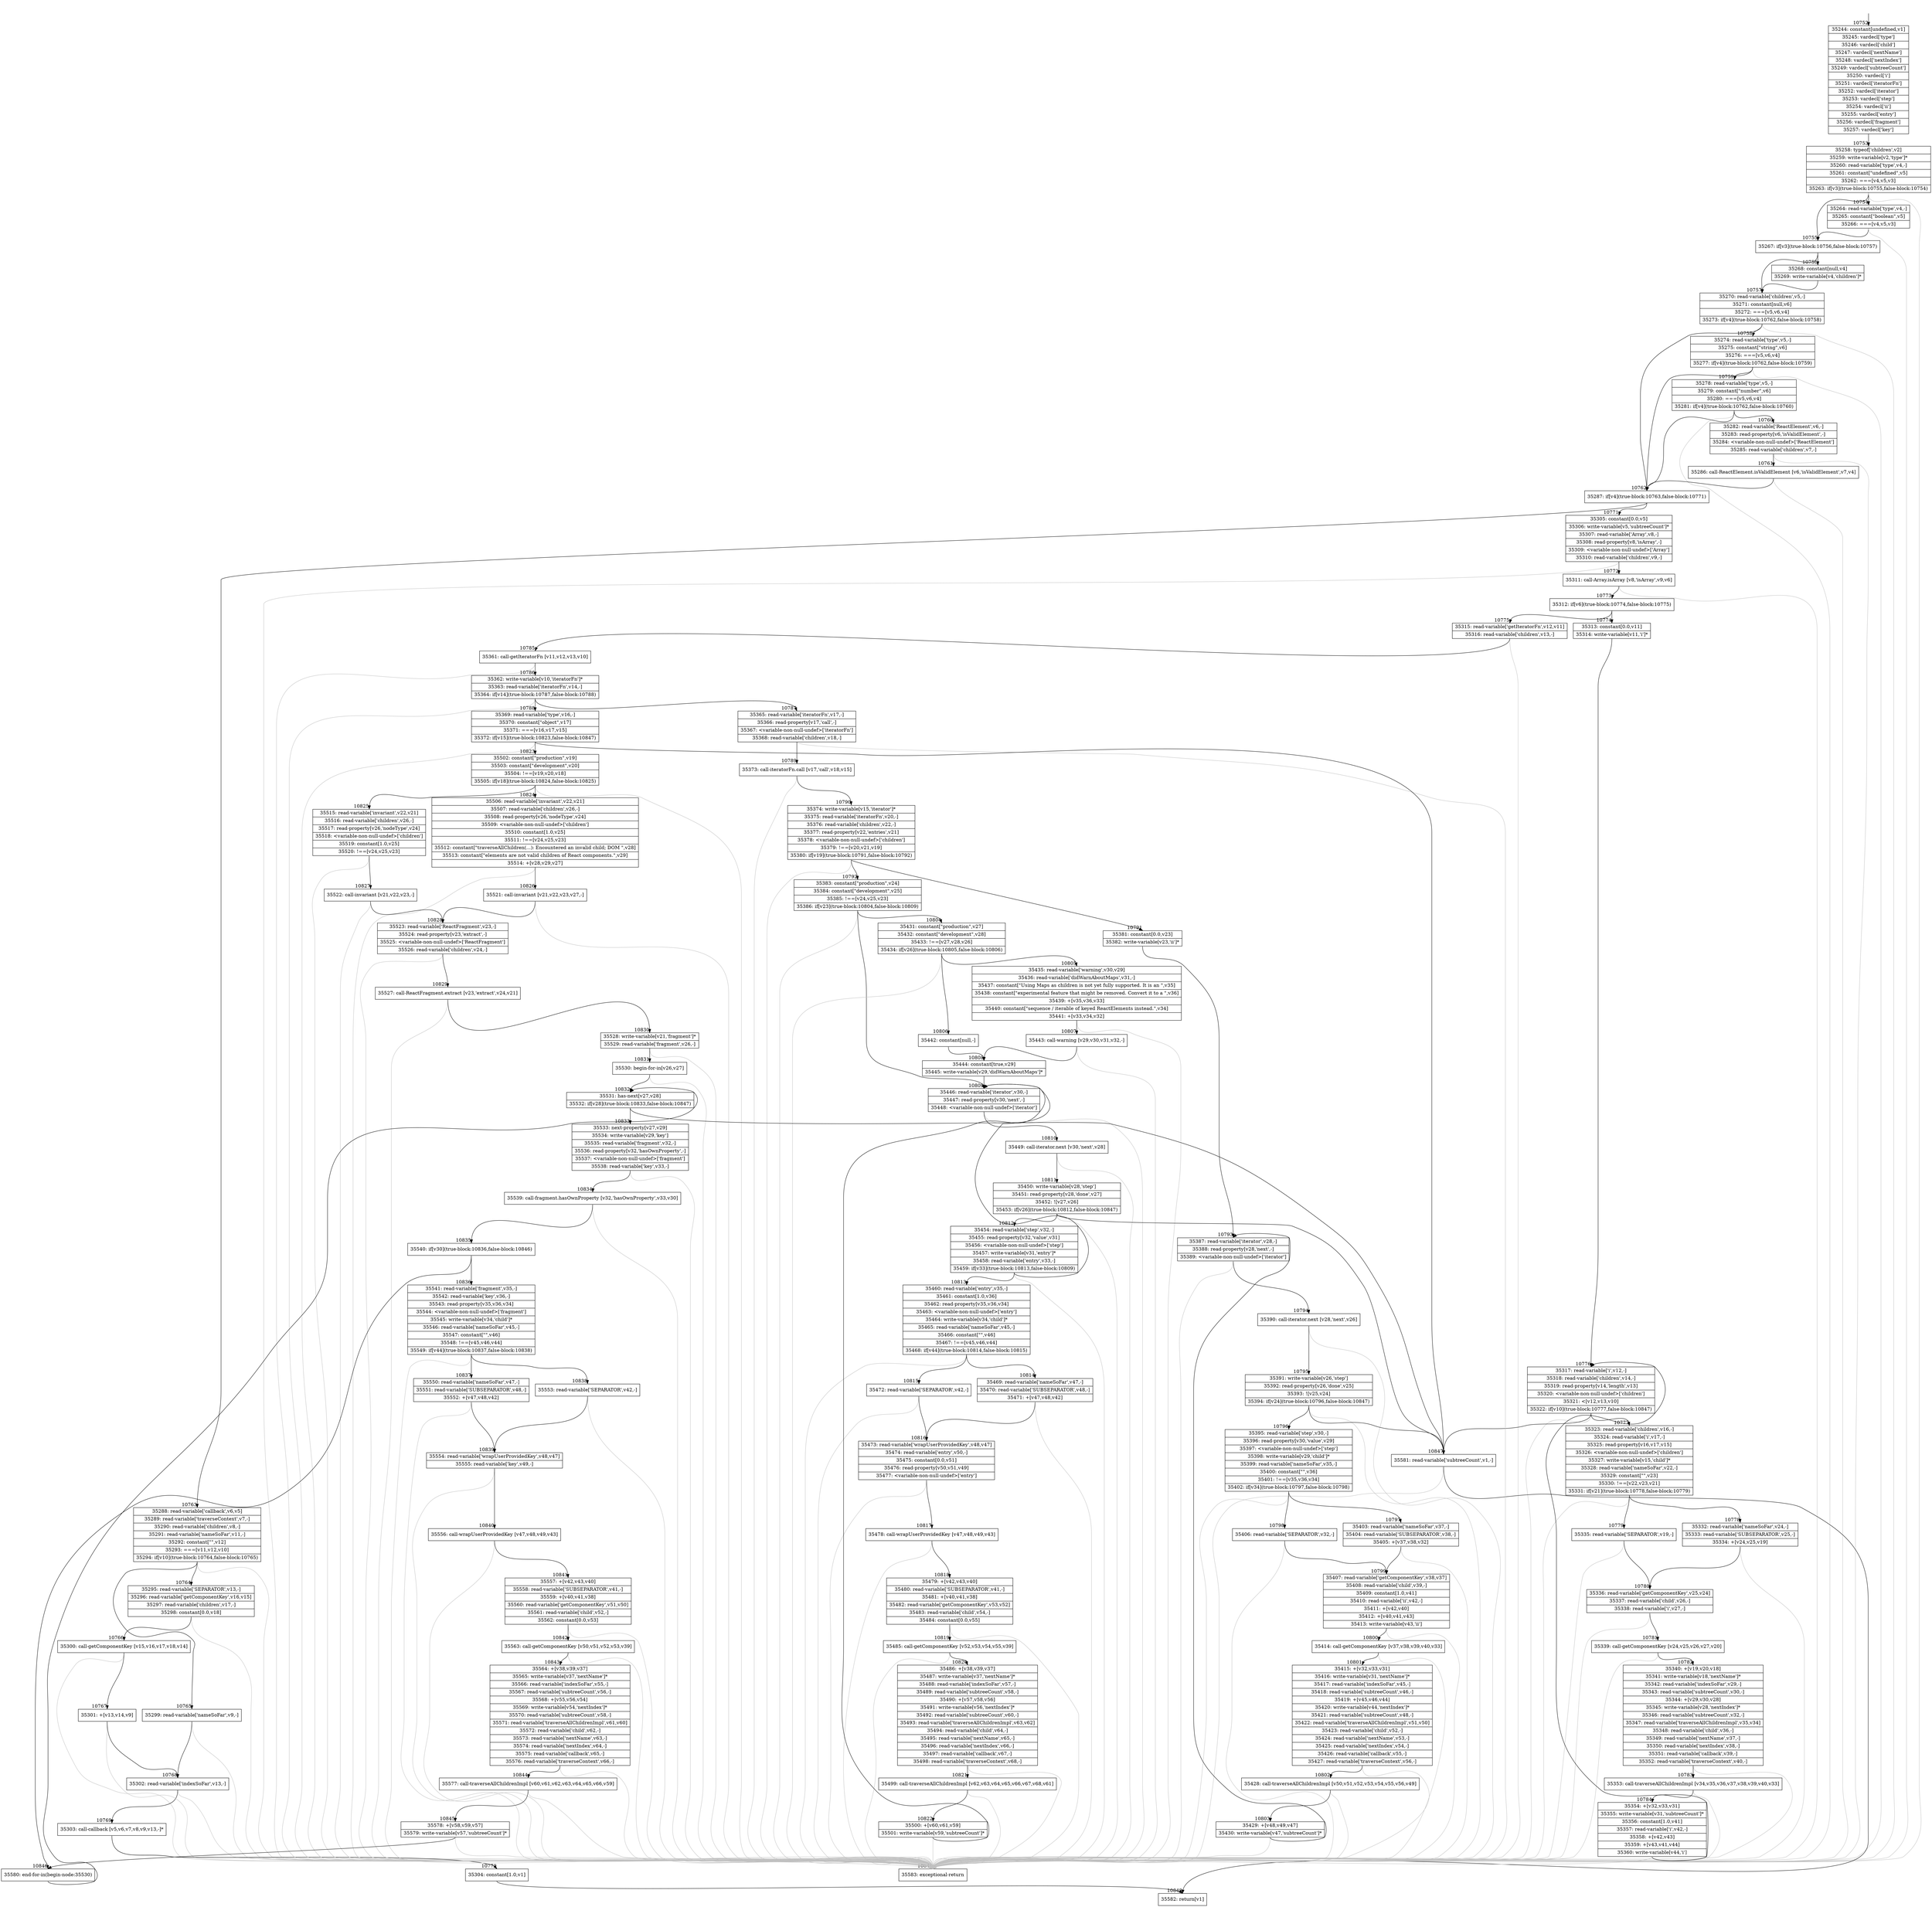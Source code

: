 digraph {
rankdir="TD"
BB_entry814[shape=none,label=""];
BB_entry814 -> BB10752 [tailport=s, headport=n, headlabel="    10752"]
BB10752 [shape=record label="{35244: constant[undefined,v1]|35245: vardecl['type']|35246: vardecl['child']|35247: vardecl['nextName']|35248: vardecl['nextIndex']|35249: vardecl['subtreeCount']|35250: vardecl['i']|35251: vardecl['iteratorFn']|35252: vardecl['iterator']|35253: vardecl['step']|35254: vardecl['ii']|35255: vardecl['entry']|35256: vardecl['fragment']|35257: vardecl['key']}" ] 
BB10752 -> BB10753 [tailport=s, headport=n, headlabel="      10753"]
BB10753 [shape=record label="{35258: typeof['children',v2]|35259: write-variable[v2,'type']*|35260: read-variable['type',v4,-]|35261: constant[\"undefined\",v5]|35262: ===[v4,v5,v3]|35263: if[v3](true-block:10755,false-block:10754)}" ] 
BB10753 -> BB10755 [tailport=s, headport=n, headlabel="      10755"]
BB10753 -> BB10754 [tailport=s, headport=n, headlabel="      10754"]
BB10753 -> BB10849 [tailport=s, headport=n, color=gray, headlabel="      10849"]
BB10754 [shape=record label="{35264: read-variable['type',v4,-]|35265: constant[\"boolean\",v5]|35266: ===[v4,v5,v3]}" ] 
BB10754 -> BB10755 [tailport=s, headport=n]
BB10754 -> BB10849 [tailport=s, headport=n, color=gray]
BB10755 [shape=record label="{35267: if[v3](true-block:10756,false-block:10757)}" ] 
BB10755 -> BB10756 [tailport=s, headport=n, headlabel="      10756"]
BB10755 -> BB10757 [tailport=s, headport=n, headlabel="      10757"]
BB10756 [shape=record label="{35268: constant[null,v4]|35269: write-variable[v4,'children']*}" ] 
BB10756 -> BB10757 [tailport=s, headport=n]
BB10757 [shape=record label="{35270: read-variable['children',v5,-]|35271: constant[null,v6]|35272: ===[v5,v6,v4]|35273: if[v4](true-block:10762,false-block:10758)}" ] 
BB10757 -> BB10762 [tailport=s, headport=n, headlabel="      10762"]
BB10757 -> BB10758 [tailport=s, headport=n, headlabel="      10758"]
BB10757 -> BB10849 [tailport=s, headport=n, color=gray]
BB10758 [shape=record label="{35274: read-variable['type',v5,-]|35275: constant[\"string\",v6]|35276: ===[v5,v6,v4]|35277: if[v4](true-block:10762,false-block:10759)}" ] 
BB10758 -> BB10762 [tailport=s, headport=n]
BB10758 -> BB10759 [tailport=s, headport=n, headlabel="      10759"]
BB10758 -> BB10849 [tailport=s, headport=n, color=gray]
BB10759 [shape=record label="{35278: read-variable['type',v5,-]|35279: constant[\"number\",v6]|35280: ===[v5,v6,v4]|35281: if[v4](true-block:10762,false-block:10760)}" ] 
BB10759 -> BB10762 [tailport=s, headport=n]
BB10759 -> BB10760 [tailport=s, headport=n, headlabel="      10760"]
BB10759 -> BB10849 [tailport=s, headport=n, color=gray]
BB10760 [shape=record label="{35282: read-variable['ReactElement',v6,-]|35283: read-property[v6,'isValidElement',-]|35284: \<variable-non-null-undef\>['ReactElement']|35285: read-variable['children',v7,-]}" ] 
BB10760 -> BB10761 [tailport=s, headport=n, headlabel="      10761"]
BB10760 -> BB10849 [tailport=s, headport=n, color=gray]
BB10761 [shape=record label="{35286: call-ReactElement.isValidElement [v6,'isValidElement',v7,v4]}" ] 
BB10761 -> BB10762 [tailport=s, headport=n]
BB10761 -> BB10849 [tailport=s, headport=n, color=gray]
BB10762 [shape=record label="{35287: if[v4](true-block:10763,false-block:10771)}" ] 
BB10762 -> BB10763 [tailport=s, headport=n, headlabel="      10763"]
BB10762 -> BB10771 [tailport=s, headport=n, headlabel="      10771"]
BB10763 [shape=record label="{35288: read-variable['callback',v6,v5]|35289: read-variable['traverseContext',v7,-]|35290: read-variable['children',v8,-]|35291: read-variable['nameSoFar',v11,-]|35292: constant[\"\",v12]|35293: ===[v11,v12,v10]|35294: if[v10](true-block:10764,false-block:10765)}" ] 
BB10763 -> BB10764 [tailport=s, headport=n, headlabel="      10764"]
BB10763 -> BB10765 [tailport=s, headport=n, headlabel="      10765"]
BB10763 -> BB10849 [tailport=s, headport=n, color=gray]
BB10764 [shape=record label="{35295: read-variable['SEPARATOR',v13,-]|35296: read-variable['getComponentKey',v16,v15]|35297: read-variable['children',v17,-]|35298: constant[0.0,v18]}" ] 
BB10764 -> BB10766 [tailport=s, headport=n, headlabel="      10766"]
BB10764 -> BB10849 [tailport=s, headport=n, color=gray]
BB10765 [shape=record label="{35299: read-variable['nameSoFar',v9,-]}" ] 
BB10765 -> BB10768 [tailport=s, headport=n, headlabel="      10768"]
BB10765 -> BB10849 [tailport=s, headport=n, color=gray]
BB10766 [shape=record label="{35300: call-getComponentKey [v15,v16,v17,v18,v14]}" ] 
BB10766 -> BB10767 [tailport=s, headport=n, headlabel="      10767"]
BB10766 -> BB10849 [tailport=s, headport=n, color=gray]
BB10767 [shape=record label="{35301: +[v13,v14,v9]}" ] 
BB10767 -> BB10768 [tailport=s, headport=n]
BB10767 -> BB10849 [tailport=s, headport=n, color=gray]
BB10768 [shape=record label="{35302: read-variable['indexSoFar',v13,-]}" ] 
BB10768 -> BB10769 [tailport=s, headport=n, headlabel="      10769"]
BB10768 -> BB10849 [tailport=s, headport=n, color=gray]
BB10769 [shape=record label="{35303: call-callback [v5,v6,v7,v8,v9,v13,-]*}" ] 
BB10769 -> BB10770 [tailport=s, headport=n, headlabel="      10770"]
BB10769 -> BB10849 [tailport=s, headport=n, color=gray]
BB10770 [shape=record label="{35304: constant[1.0,v1]}" ] 
BB10770 -> BB10848 [tailport=s, headport=n, headlabel="      10848"]
BB10771 [shape=record label="{35305: constant[0.0,v5]|35306: write-variable[v5,'subtreeCount']*|35307: read-variable['Array',v8,-]|35308: read-property[v8,'isArray',-]|35309: \<variable-non-null-undef\>['Array']|35310: read-variable['children',v9,-]}" ] 
BB10771 -> BB10772 [tailport=s, headport=n, headlabel="      10772"]
BB10771 -> BB10849 [tailport=s, headport=n, color=gray]
BB10772 [shape=record label="{35311: call-Array.isArray [v8,'isArray',v9,v6]}" ] 
BB10772 -> BB10773 [tailport=s, headport=n, headlabel="      10773"]
BB10772 -> BB10849 [tailport=s, headport=n, color=gray]
BB10773 [shape=record label="{35312: if[v6](true-block:10774,false-block:10775)}" ] 
BB10773 -> BB10774 [tailport=s, headport=n, headlabel="      10774"]
BB10773 -> BB10775 [tailport=s, headport=n, headlabel="      10775"]
BB10774 [shape=record label="{35313: constant[0.0,v11]|35314: write-variable[v11,'i']*}" ] 
BB10774 -> BB10776 [tailport=s, headport=n, headlabel="      10776"]
BB10775 [shape=record label="{35315: read-variable['getIteratorFn',v12,v11]|35316: read-variable['children',v13,-]}" ] 
BB10775 -> BB10785 [tailport=s, headport=n, headlabel="      10785"]
BB10775 -> BB10849 [tailport=s, headport=n, color=gray]
BB10776 [shape=record label="{35317: read-variable['i',v12,-]|35318: read-variable['children',v14,-]|35319: read-property[v14,'length',v13]|35320: \<variable-non-null-undef\>['children']|35321: \<[v12,v13,v10]|35322: if[v10](true-block:10777,false-block:10847)}" ] 
BB10776 -> BB10777 [tailport=s, headport=n, headlabel="      10777"]
BB10776 -> BB10847 [tailport=s, headport=n, headlabel="      10847"]
BB10776 -> BB10849 [tailport=s, headport=n, color=gray]
BB10777 [shape=record label="{35323: read-variable['children',v16,-]|35324: read-variable['i',v17,-]|35325: read-property[v16,v17,v15]|35326: \<variable-non-null-undef\>['children']|35327: write-variable[v15,'child']*|35328: read-variable['nameSoFar',v22,-]|35329: constant[\"\",v23]|35330: !==[v22,v23,v21]|35331: if[v21](true-block:10778,false-block:10779)}" ] 
BB10777 -> BB10778 [tailport=s, headport=n, headlabel="      10778"]
BB10777 -> BB10779 [tailport=s, headport=n, headlabel="      10779"]
BB10777 -> BB10849 [tailport=s, headport=n, color=gray]
BB10778 [shape=record label="{35332: read-variable['nameSoFar',v24,-]|35333: read-variable['SUBSEPARATOR',v25,-]|35334: +[v24,v25,v19]}" ] 
BB10778 -> BB10780 [tailport=s, headport=n, headlabel="      10780"]
BB10778 -> BB10849 [tailport=s, headport=n, color=gray]
BB10779 [shape=record label="{35335: read-variable['SEPARATOR',v19,-]}" ] 
BB10779 -> BB10780 [tailport=s, headport=n]
BB10779 -> BB10849 [tailport=s, headport=n, color=gray]
BB10780 [shape=record label="{35336: read-variable['getComponentKey',v25,v24]|35337: read-variable['child',v26,-]|35338: read-variable['i',v27,-]}" ] 
BB10780 -> BB10781 [tailport=s, headport=n, headlabel="      10781"]
BB10780 -> BB10849 [tailport=s, headport=n, color=gray]
BB10781 [shape=record label="{35339: call-getComponentKey [v24,v25,v26,v27,v20]}" ] 
BB10781 -> BB10782 [tailport=s, headport=n, headlabel="      10782"]
BB10781 -> BB10849 [tailport=s, headport=n, color=gray]
BB10782 [shape=record label="{35340: +[v19,v20,v18]|35341: write-variable[v18,'nextName']*|35342: read-variable['indexSoFar',v29,-]|35343: read-variable['subtreeCount',v30,-]|35344: +[v29,v30,v28]|35345: write-variable[v28,'nextIndex']*|35346: read-variable['subtreeCount',v32,-]|35347: read-variable['traverseAllChildrenImpl',v35,v34]|35348: read-variable['child',v36,-]|35349: read-variable['nextName',v37,-]|35350: read-variable['nextIndex',v38,-]|35351: read-variable['callback',v39,-]|35352: read-variable['traverseContext',v40,-]}" ] 
BB10782 -> BB10783 [tailport=s, headport=n, headlabel="      10783"]
BB10782 -> BB10849 [tailport=s, headport=n, color=gray]
BB10783 [shape=record label="{35353: call-traverseAllChildrenImpl [v34,v35,v36,v37,v38,v39,v40,v33]}" ] 
BB10783 -> BB10784 [tailport=s, headport=n, headlabel="      10784"]
BB10783 -> BB10849 [tailport=s, headport=n, color=gray]
BB10784 [shape=record label="{35354: +[v32,v33,v31]|35355: write-variable[v31,'subtreeCount']*|35356: constant[1.0,v41]|35357: read-variable['i',v42,-]|35358: +[v42,v43]|35359: +[v43,v41,v44]|35360: write-variable[v44,'i']}" ] 
BB10784 -> BB10776 [tailport=s, headport=n]
BB10784 -> BB10849 [tailport=s, headport=n, color=gray]
BB10785 [shape=record label="{35361: call-getIteratorFn [v11,v12,v13,v10]}" ] 
BB10785 -> BB10786 [tailport=s, headport=n, headlabel="      10786"]
BB10785 -> BB10849 [tailport=s, headport=n, color=gray]
BB10786 [shape=record label="{35362: write-variable[v10,'iteratorFn']*|35363: read-variable['iteratorFn',v14,-]|35364: if[v14](true-block:10787,false-block:10788)}" ] 
BB10786 -> BB10787 [tailport=s, headport=n, headlabel="      10787"]
BB10786 -> BB10788 [tailport=s, headport=n, headlabel="      10788"]
BB10786 -> BB10849 [tailport=s, headport=n, color=gray]
BB10787 [shape=record label="{35365: read-variable['iteratorFn',v17,-]|35366: read-property[v17,'call',-]|35367: \<variable-non-null-undef\>['iteratorFn']|35368: read-variable['children',v18,-]}" ] 
BB10787 -> BB10789 [tailport=s, headport=n, headlabel="      10789"]
BB10787 -> BB10849 [tailport=s, headport=n, color=gray]
BB10788 [shape=record label="{35369: read-variable['type',v16,-]|35370: constant[\"object\",v17]|35371: ===[v16,v17,v15]|35372: if[v15](true-block:10823,false-block:10847)}" ] 
BB10788 -> BB10823 [tailport=s, headport=n, headlabel="      10823"]
BB10788 -> BB10847 [tailport=s, headport=n]
BB10788 -> BB10849 [tailport=s, headport=n, color=gray]
BB10789 [shape=record label="{35373: call-iteratorFn.call [v17,'call',v18,v15]}" ] 
BB10789 -> BB10790 [tailport=s, headport=n, headlabel="      10790"]
BB10789 -> BB10849 [tailport=s, headport=n, color=gray]
BB10790 [shape=record label="{35374: write-variable[v15,'iterator']*|35375: read-variable['iteratorFn',v20,-]|35376: read-variable['children',v22,-]|35377: read-property[v22,'entries',v21]|35378: \<variable-non-null-undef\>['children']|35379: !==[v20,v21,v19]|35380: if[v19](true-block:10791,false-block:10792)}" ] 
BB10790 -> BB10791 [tailport=s, headport=n, headlabel="      10791"]
BB10790 -> BB10792 [tailport=s, headport=n, headlabel="      10792"]
BB10790 -> BB10849 [tailport=s, headport=n, color=gray]
BB10791 [shape=record label="{35381: constant[0.0,v23]|35382: write-variable[v23,'ii']*}" ] 
BB10791 -> BB10793 [tailport=s, headport=n, headlabel="      10793"]
BB10792 [shape=record label="{35383: constant[\"production\",v24]|35384: constant[\"development\",v25]|35385: !==[v24,v25,v23]|35386: if[v23](true-block:10804,false-block:10809)}" ] 
BB10792 -> BB10804 [tailport=s, headport=n, headlabel="      10804"]
BB10792 -> BB10809 [tailport=s, headport=n, headlabel="      10809"]
BB10792 -> BB10849 [tailport=s, headport=n, color=gray]
BB10793 [shape=record label="{35387: read-variable['iterator',v28,-]|35388: read-property[v28,'next',-]|35389: \<variable-non-null-undef\>['iterator']}" ] 
BB10793 -> BB10794 [tailport=s, headport=n, headlabel="      10794"]
BB10793 -> BB10849 [tailport=s, headport=n, color=gray]
BB10794 [shape=record label="{35390: call-iterator.next [v28,'next',v26]}" ] 
BB10794 -> BB10795 [tailport=s, headport=n, headlabel="      10795"]
BB10794 -> BB10849 [tailport=s, headport=n, color=gray]
BB10795 [shape=record label="{35391: write-variable[v26,'step']|35392: read-property[v26,'done',v25]|35393: ![v25,v24]|35394: if[v24](true-block:10796,false-block:10847)}" ] 
BB10795 -> BB10796 [tailport=s, headport=n, headlabel="      10796"]
BB10795 -> BB10847 [tailport=s, headport=n]
BB10795 -> BB10849 [tailport=s, headport=n, color=gray]
BB10796 [shape=record label="{35395: read-variable['step',v30,-]|35396: read-property[v30,'value',v29]|35397: \<variable-non-null-undef\>['step']|35398: write-variable[v29,'child']*|35399: read-variable['nameSoFar',v35,-]|35400: constant[\"\",v36]|35401: !==[v35,v36,v34]|35402: if[v34](true-block:10797,false-block:10798)}" ] 
BB10796 -> BB10797 [tailport=s, headport=n, headlabel="      10797"]
BB10796 -> BB10798 [tailport=s, headport=n, headlabel="      10798"]
BB10796 -> BB10849 [tailport=s, headport=n, color=gray]
BB10797 [shape=record label="{35403: read-variable['nameSoFar',v37,-]|35404: read-variable['SUBSEPARATOR',v38,-]|35405: +[v37,v38,v32]}" ] 
BB10797 -> BB10799 [tailport=s, headport=n, headlabel="      10799"]
BB10797 -> BB10849 [tailport=s, headport=n, color=gray]
BB10798 [shape=record label="{35406: read-variable['SEPARATOR',v32,-]}" ] 
BB10798 -> BB10799 [tailport=s, headport=n]
BB10798 -> BB10849 [tailport=s, headport=n, color=gray]
BB10799 [shape=record label="{35407: read-variable['getComponentKey',v38,v37]|35408: read-variable['child',v39,-]|35409: constant[1.0,v41]|35410: read-variable['ii',v42,-]|35411: +[v42,v40]|35412: +[v40,v41,v43]|35413: write-variable[v43,'ii']}" ] 
BB10799 -> BB10800 [tailport=s, headport=n, headlabel="      10800"]
BB10799 -> BB10849 [tailport=s, headport=n, color=gray]
BB10800 [shape=record label="{35414: call-getComponentKey [v37,v38,v39,v40,v33]}" ] 
BB10800 -> BB10801 [tailport=s, headport=n, headlabel="      10801"]
BB10800 -> BB10849 [tailport=s, headport=n, color=gray]
BB10801 [shape=record label="{35415: +[v32,v33,v31]|35416: write-variable[v31,'nextName']*|35417: read-variable['indexSoFar',v45,-]|35418: read-variable['subtreeCount',v46,-]|35419: +[v45,v46,v44]|35420: write-variable[v44,'nextIndex']*|35421: read-variable['subtreeCount',v48,-]|35422: read-variable['traverseAllChildrenImpl',v51,v50]|35423: read-variable['child',v52,-]|35424: read-variable['nextName',v53,-]|35425: read-variable['nextIndex',v54,-]|35426: read-variable['callback',v55,-]|35427: read-variable['traverseContext',v56,-]}" ] 
BB10801 -> BB10802 [tailport=s, headport=n, headlabel="      10802"]
BB10801 -> BB10849 [tailport=s, headport=n, color=gray]
BB10802 [shape=record label="{35428: call-traverseAllChildrenImpl [v50,v51,v52,v53,v54,v55,v56,v49]}" ] 
BB10802 -> BB10803 [tailport=s, headport=n, headlabel="      10803"]
BB10802 -> BB10849 [tailport=s, headport=n, color=gray]
BB10803 [shape=record label="{35429: +[v48,v49,v47]|35430: write-variable[v47,'subtreeCount']*}" ] 
BB10803 -> BB10793 [tailport=s, headport=n]
BB10803 -> BB10849 [tailport=s, headport=n, color=gray]
BB10804 [shape=record label="{35431: constant[\"production\",v27]|35432: constant[\"development\",v28]|35433: !==[v27,v28,v26]|35434: if[v26](true-block:10805,false-block:10806)}" ] 
BB10804 -> BB10805 [tailport=s, headport=n, headlabel="      10805"]
BB10804 -> BB10806 [tailport=s, headport=n, headlabel="      10806"]
BB10804 -> BB10849 [tailport=s, headport=n, color=gray]
BB10805 [shape=record label="{35435: read-variable['warning',v30,v29]|35436: read-variable['didWarnAboutMaps',v31,-]|35437: constant[\"Using Maps as children is not yet fully supported. It is an \",v35]|35438: constant[\"experimental feature that might be removed. Convert it to a \",v36]|35439: +[v35,v36,v33]|35440: constant[\"sequence / iterable of keyed ReactElements instead.\",v34]|35441: +[v33,v34,v32]}" ] 
BB10805 -> BB10807 [tailport=s, headport=n, headlabel="      10807"]
BB10805 -> BB10849 [tailport=s, headport=n, color=gray]
BB10806 [shape=record label="{35442: constant[null,-]}" ] 
BB10806 -> BB10808 [tailport=s, headport=n, headlabel="      10808"]
BB10807 [shape=record label="{35443: call-warning [v29,v30,v31,v32,-]}" ] 
BB10807 -> BB10808 [tailport=s, headport=n]
BB10807 -> BB10849 [tailport=s, headport=n, color=gray]
BB10808 [shape=record label="{35444: constant[true,v29]|35445: write-variable[v29,'didWarnAboutMaps']*}" ] 
BB10808 -> BB10809 [tailport=s, headport=n]
BB10809 [shape=record label="{35446: read-variable['iterator',v30,-]|35447: read-property[v30,'next',-]|35448: \<variable-non-null-undef\>['iterator']}" ] 
BB10809 -> BB10810 [tailport=s, headport=n, headlabel="      10810"]
BB10809 -> BB10849 [tailport=s, headport=n, color=gray]
BB10810 [shape=record label="{35449: call-iterator.next [v30,'next',v28]}" ] 
BB10810 -> BB10811 [tailport=s, headport=n, headlabel="      10811"]
BB10810 -> BB10849 [tailport=s, headport=n, color=gray]
BB10811 [shape=record label="{35450: write-variable[v28,'step']|35451: read-property[v28,'done',v27]|35452: ![v27,v26]|35453: if[v26](true-block:10812,false-block:10847)}" ] 
BB10811 -> BB10812 [tailport=s, headport=n, headlabel="      10812"]
BB10811 -> BB10847 [tailport=s, headport=n]
BB10811 -> BB10849 [tailport=s, headport=n, color=gray]
BB10812 [shape=record label="{35454: read-variable['step',v32,-]|35455: read-property[v32,'value',v31]|35456: \<variable-non-null-undef\>['step']|35457: write-variable[v31,'entry']*|35458: read-variable['entry',v33,-]|35459: if[v33](true-block:10813,false-block:10809)}" ] 
BB10812 -> BB10813 [tailport=s, headport=n, headlabel="      10813"]
BB10812 -> BB10809 [tailport=s, headport=n]
BB10812 -> BB10849 [tailport=s, headport=n, color=gray]
BB10813 [shape=record label="{35460: read-variable['entry',v35,-]|35461: constant[1.0,v36]|35462: read-property[v35,v36,v34]|35463: \<variable-non-null-undef\>['entry']|35464: write-variable[v34,'child']*|35465: read-variable['nameSoFar',v45,-]|35466: constant[\"\",v46]|35467: !==[v45,v46,v44]|35468: if[v44](true-block:10814,false-block:10815)}" ] 
BB10813 -> BB10814 [tailport=s, headport=n, headlabel="      10814"]
BB10813 -> BB10815 [tailport=s, headport=n, headlabel="      10815"]
BB10813 -> BB10849 [tailport=s, headport=n, color=gray]
BB10814 [shape=record label="{35469: read-variable['nameSoFar',v47,-]|35470: read-variable['SUBSEPARATOR',v48,-]|35471: +[v47,v48,v42]}" ] 
BB10814 -> BB10816 [tailport=s, headport=n, headlabel="      10816"]
BB10814 -> BB10849 [tailport=s, headport=n, color=gray]
BB10815 [shape=record label="{35472: read-variable['SEPARATOR',v42,-]}" ] 
BB10815 -> BB10816 [tailport=s, headport=n]
BB10815 -> BB10849 [tailport=s, headport=n, color=gray]
BB10816 [shape=record label="{35473: read-variable['wrapUserProvidedKey',v48,v47]|35474: read-variable['entry',v50,-]|35475: constant[0.0,v51]|35476: read-property[v50,v51,v49]|35477: \<variable-non-null-undef\>['entry']}" ] 
BB10816 -> BB10817 [tailport=s, headport=n, headlabel="      10817"]
BB10816 -> BB10849 [tailport=s, headport=n, color=gray]
BB10817 [shape=record label="{35478: call-wrapUserProvidedKey [v47,v48,v49,v43]}" ] 
BB10817 -> BB10818 [tailport=s, headport=n, headlabel="      10818"]
BB10817 -> BB10849 [tailport=s, headport=n, color=gray]
BB10818 [shape=record label="{35479: +[v42,v43,v40]|35480: read-variable['SUBSEPARATOR',v41,-]|35481: +[v40,v41,v38]|35482: read-variable['getComponentKey',v53,v52]|35483: read-variable['child',v54,-]|35484: constant[0.0,v55]}" ] 
BB10818 -> BB10819 [tailport=s, headport=n, headlabel="      10819"]
BB10818 -> BB10849 [tailport=s, headport=n, color=gray]
BB10819 [shape=record label="{35485: call-getComponentKey [v52,v53,v54,v55,v39]}" ] 
BB10819 -> BB10820 [tailport=s, headport=n, headlabel="      10820"]
BB10819 -> BB10849 [tailport=s, headport=n, color=gray]
BB10820 [shape=record label="{35486: +[v38,v39,v37]|35487: write-variable[v37,'nextName']*|35488: read-variable['indexSoFar',v57,-]|35489: read-variable['subtreeCount',v58,-]|35490: +[v57,v58,v56]|35491: write-variable[v56,'nextIndex']*|35492: read-variable['subtreeCount',v60,-]|35493: read-variable['traverseAllChildrenImpl',v63,v62]|35494: read-variable['child',v64,-]|35495: read-variable['nextName',v65,-]|35496: read-variable['nextIndex',v66,-]|35497: read-variable['callback',v67,-]|35498: read-variable['traverseContext',v68,-]}" ] 
BB10820 -> BB10821 [tailport=s, headport=n, headlabel="      10821"]
BB10820 -> BB10849 [tailport=s, headport=n, color=gray]
BB10821 [shape=record label="{35499: call-traverseAllChildrenImpl [v62,v63,v64,v65,v66,v67,v68,v61]}" ] 
BB10821 -> BB10822 [tailport=s, headport=n, headlabel="      10822"]
BB10821 -> BB10849 [tailport=s, headport=n, color=gray]
BB10822 [shape=record label="{35500: +[v60,v61,v59]|35501: write-variable[v59,'subtreeCount']*}" ] 
BB10822 -> BB10809 [tailport=s, headport=n]
BB10822 -> BB10849 [tailport=s, headport=n, color=gray]
BB10823 [shape=record label="{35502: constant[\"production\",v19]|35503: constant[\"development\",v20]|35504: !==[v19,v20,v18]|35505: if[v18](true-block:10824,false-block:10825)}" ] 
BB10823 -> BB10824 [tailport=s, headport=n, headlabel="      10824"]
BB10823 -> BB10825 [tailport=s, headport=n, headlabel="      10825"]
BB10823 -> BB10849 [tailport=s, headport=n, color=gray]
BB10824 [shape=record label="{35506: read-variable['invariant',v22,v21]|35507: read-variable['children',v26,-]|35508: read-property[v26,'nodeType',v24]|35509: \<variable-non-null-undef\>['children']|35510: constant[1.0,v25]|35511: !==[v24,v25,v23]|35512: constant[\"traverseAllChildren(...): Encountered an invalid child; DOM \",v28]|35513: constant[\"elements are not valid children of React components.\",v29]|35514: +[v28,v29,v27]}" ] 
BB10824 -> BB10826 [tailport=s, headport=n, headlabel="      10826"]
BB10824 -> BB10849 [tailport=s, headport=n, color=gray]
BB10825 [shape=record label="{35515: read-variable['invariant',v22,v21]|35516: read-variable['children',v26,-]|35517: read-property[v26,'nodeType',v24]|35518: \<variable-non-null-undef\>['children']|35519: constant[1.0,v25]|35520: !==[v24,v25,v23]}" ] 
BB10825 -> BB10827 [tailport=s, headport=n, headlabel="      10827"]
BB10825 -> BB10849 [tailport=s, headport=n, color=gray]
BB10826 [shape=record label="{35521: call-invariant [v21,v22,v23,v27,-]}" ] 
BB10826 -> BB10828 [tailport=s, headport=n, headlabel="      10828"]
BB10826 -> BB10849 [tailport=s, headport=n, color=gray]
BB10827 [shape=record label="{35522: call-invariant [v21,v22,v23,-]}" ] 
BB10827 -> BB10828 [tailport=s, headport=n]
BB10827 -> BB10849 [tailport=s, headport=n, color=gray]
BB10828 [shape=record label="{35523: read-variable['ReactFragment',v23,-]|35524: read-property[v23,'extract',-]|35525: \<variable-non-null-undef\>['ReactFragment']|35526: read-variable['children',v24,-]}" ] 
BB10828 -> BB10829 [tailport=s, headport=n, headlabel="      10829"]
BB10828 -> BB10849 [tailport=s, headport=n, color=gray]
BB10829 [shape=record label="{35527: call-ReactFragment.extract [v23,'extract',v24,v21]}" ] 
BB10829 -> BB10830 [tailport=s, headport=n, headlabel="      10830"]
BB10829 -> BB10849 [tailport=s, headport=n, color=gray]
BB10830 [shape=record label="{35528: write-variable[v21,'fragment']*|35529: read-variable['fragment',v26,-]}" ] 
BB10830 -> BB10831 [tailport=s, headport=n, headlabel="      10831"]
BB10830 -> BB10849 [tailport=s, headport=n, color=gray]
BB10831 [shape=record label="{35530: begin-for-in[v26,v27]}" ] 
BB10831 -> BB10832 [tailport=s, headport=n, headlabel="      10832"]
BB10831 -> BB10849 [tailport=s, headport=n, color=gray]
BB10832 [shape=record label="{35531: has-next[v27,v28]|35532: if[v28](true-block:10833,false-block:10847)}" ] 
BB10832 -> BB10833 [tailport=s, headport=n, headlabel="      10833"]
BB10832 -> BB10847 [tailport=s, headport=n]
BB10833 [shape=record label="{35533: next-property[v27,v29]|35534: write-variable[v29,'key']|35535: read-variable['fragment',v32,-]|35536: read-property[v32,'hasOwnProperty',-]|35537: \<variable-non-null-undef\>['fragment']|35538: read-variable['key',v33,-]}" ] 
BB10833 -> BB10834 [tailport=s, headport=n, headlabel="      10834"]
BB10833 -> BB10849 [tailport=s, headport=n, color=gray]
BB10834 [shape=record label="{35539: call-fragment.hasOwnProperty [v32,'hasOwnProperty',v33,v30]}" ] 
BB10834 -> BB10835 [tailport=s, headport=n, headlabel="      10835"]
BB10834 -> BB10849 [tailport=s, headport=n, color=gray]
BB10835 [shape=record label="{35540: if[v30](true-block:10836,false-block:10846)}" ] 
BB10835 -> BB10836 [tailport=s, headport=n, headlabel="      10836"]
BB10835 -> BB10846 [tailport=s, headport=n, headlabel="      10846"]
BB10836 [shape=record label="{35541: read-variable['fragment',v35,-]|35542: read-variable['key',v36,-]|35543: read-property[v35,v36,v34]|35544: \<variable-non-null-undef\>['fragment']|35545: write-variable[v34,'child']*|35546: read-variable['nameSoFar',v45,-]|35547: constant[\"\",v46]|35548: !==[v45,v46,v44]|35549: if[v44](true-block:10837,false-block:10838)}" ] 
BB10836 -> BB10837 [tailport=s, headport=n, headlabel="      10837"]
BB10836 -> BB10838 [tailport=s, headport=n, headlabel="      10838"]
BB10836 -> BB10849 [tailport=s, headport=n, color=gray]
BB10837 [shape=record label="{35550: read-variable['nameSoFar',v47,-]|35551: read-variable['SUBSEPARATOR',v48,-]|35552: +[v47,v48,v42]}" ] 
BB10837 -> BB10839 [tailport=s, headport=n, headlabel="      10839"]
BB10837 -> BB10849 [tailport=s, headport=n, color=gray]
BB10838 [shape=record label="{35553: read-variable['SEPARATOR',v42,-]}" ] 
BB10838 -> BB10839 [tailport=s, headport=n]
BB10838 -> BB10849 [tailport=s, headport=n, color=gray]
BB10839 [shape=record label="{35554: read-variable['wrapUserProvidedKey',v48,v47]|35555: read-variable['key',v49,-]}" ] 
BB10839 -> BB10840 [tailport=s, headport=n, headlabel="      10840"]
BB10839 -> BB10849 [tailport=s, headport=n, color=gray]
BB10840 [shape=record label="{35556: call-wrapUserProvidedKey [v47,v48,v49,v43]}" ] 
BB10840 -> BB10841 [tailport=s, headport=n, headlabel="      10841"]
BB10840 -> BB10849 [tailport=s, headport=n, color=gray]
BB10841 [shape=record label="{35557: +[v42,v43,v40]|35558: read-variable['SUBSEPARATOR',v41,-]|35559: +[v40,v41,v38]|35560: read-variable['getComponentKey',v51,v50]|35561: read-variable['child',v52,-]|35562: constant[0.0,v53]}" ] 
BB10841 -> BB10842 [tailport=s, headport=n, headlabel="      10842"]
BB10841 -> BB10849 [tailport=s, headport=n, color=gray]
BB10842 [shape=record label="{35563: call-getComponentKey [v50,v51,v52,v53,v39]}" ] 
BB10842 -> BB10843 [tailport=s, headport=n, headlabel="      10843"]
BB10842 -> BB10849 [tailport=s, headport=n, color=gray]
BB10843 [shape=record label="{35564: +[v38,v39,v37]|35565: write-variable[v37,'nextName']*|35566: read-variable['indexSoFar',v55,-]|35567: read-variable['subtreeCount',v56,-]|35568: +[v55,v56,v54]|35569: write-variable[v54,'nextIndex']*|35570: read-variable['subtreeCount',v58,-]|35571: read-variable['traverseAllChildrenImpl',v61,v60]|35572: read-variable['child',v62,-]|35573: read-variable['nextName',v63,-]|35574: read-variable['nextIndex',v64,-]|35575: read-variable['callback',v65,-]|35576: read-variable['traverseContext',v66,-]}" ] 
BB10843 -> BB10844 [tailport=s, headport=n, headlabel="      10844"]
BB10843 -> BB10849 [tailport=s, headport=n, color=gray]
BB10844 [shape=record label="{35577: call-traverseAllChildrenImpl [v60,v61,v62,v63,v64,v65,v66,v59]}" ] 
BB10844 -> BB10845 [tailport=s, headport=n, headlabel="      10845"]
BB10844 -> BB10849 [tailport=s, headport=n, color=gray]
BB10845 [shape=record label="{35578: +[v58,v59,v57]|35579: write-variable[v57,'subtreeCount']*}" ] 
BB10845 -> BB10846 [tailport=s, headport=n]
BB10845 -> BB10849 [tailport=s, headport=n, color=gray]
BB10846 [shape=record label="{35580: end-for-in(begin-node:35530)}" ] 
BB10846 -> BB10832 [tailport=s, headport=n]
BB10847 [shape=record label="{35581: read-variable['subtreeCount',v1,-]}" ] 
BB10847 -> BB10848 [tailport=s, headport=n]
BB10847 -> BB10849 [tailport=s, headport=n, color=gray]
BB10848 [shape=record label="{35582: return[v1]}" ] 
BB10849 [shape=record label="{35583: exceptional-return}" ] 
//#$~ 19471
}
